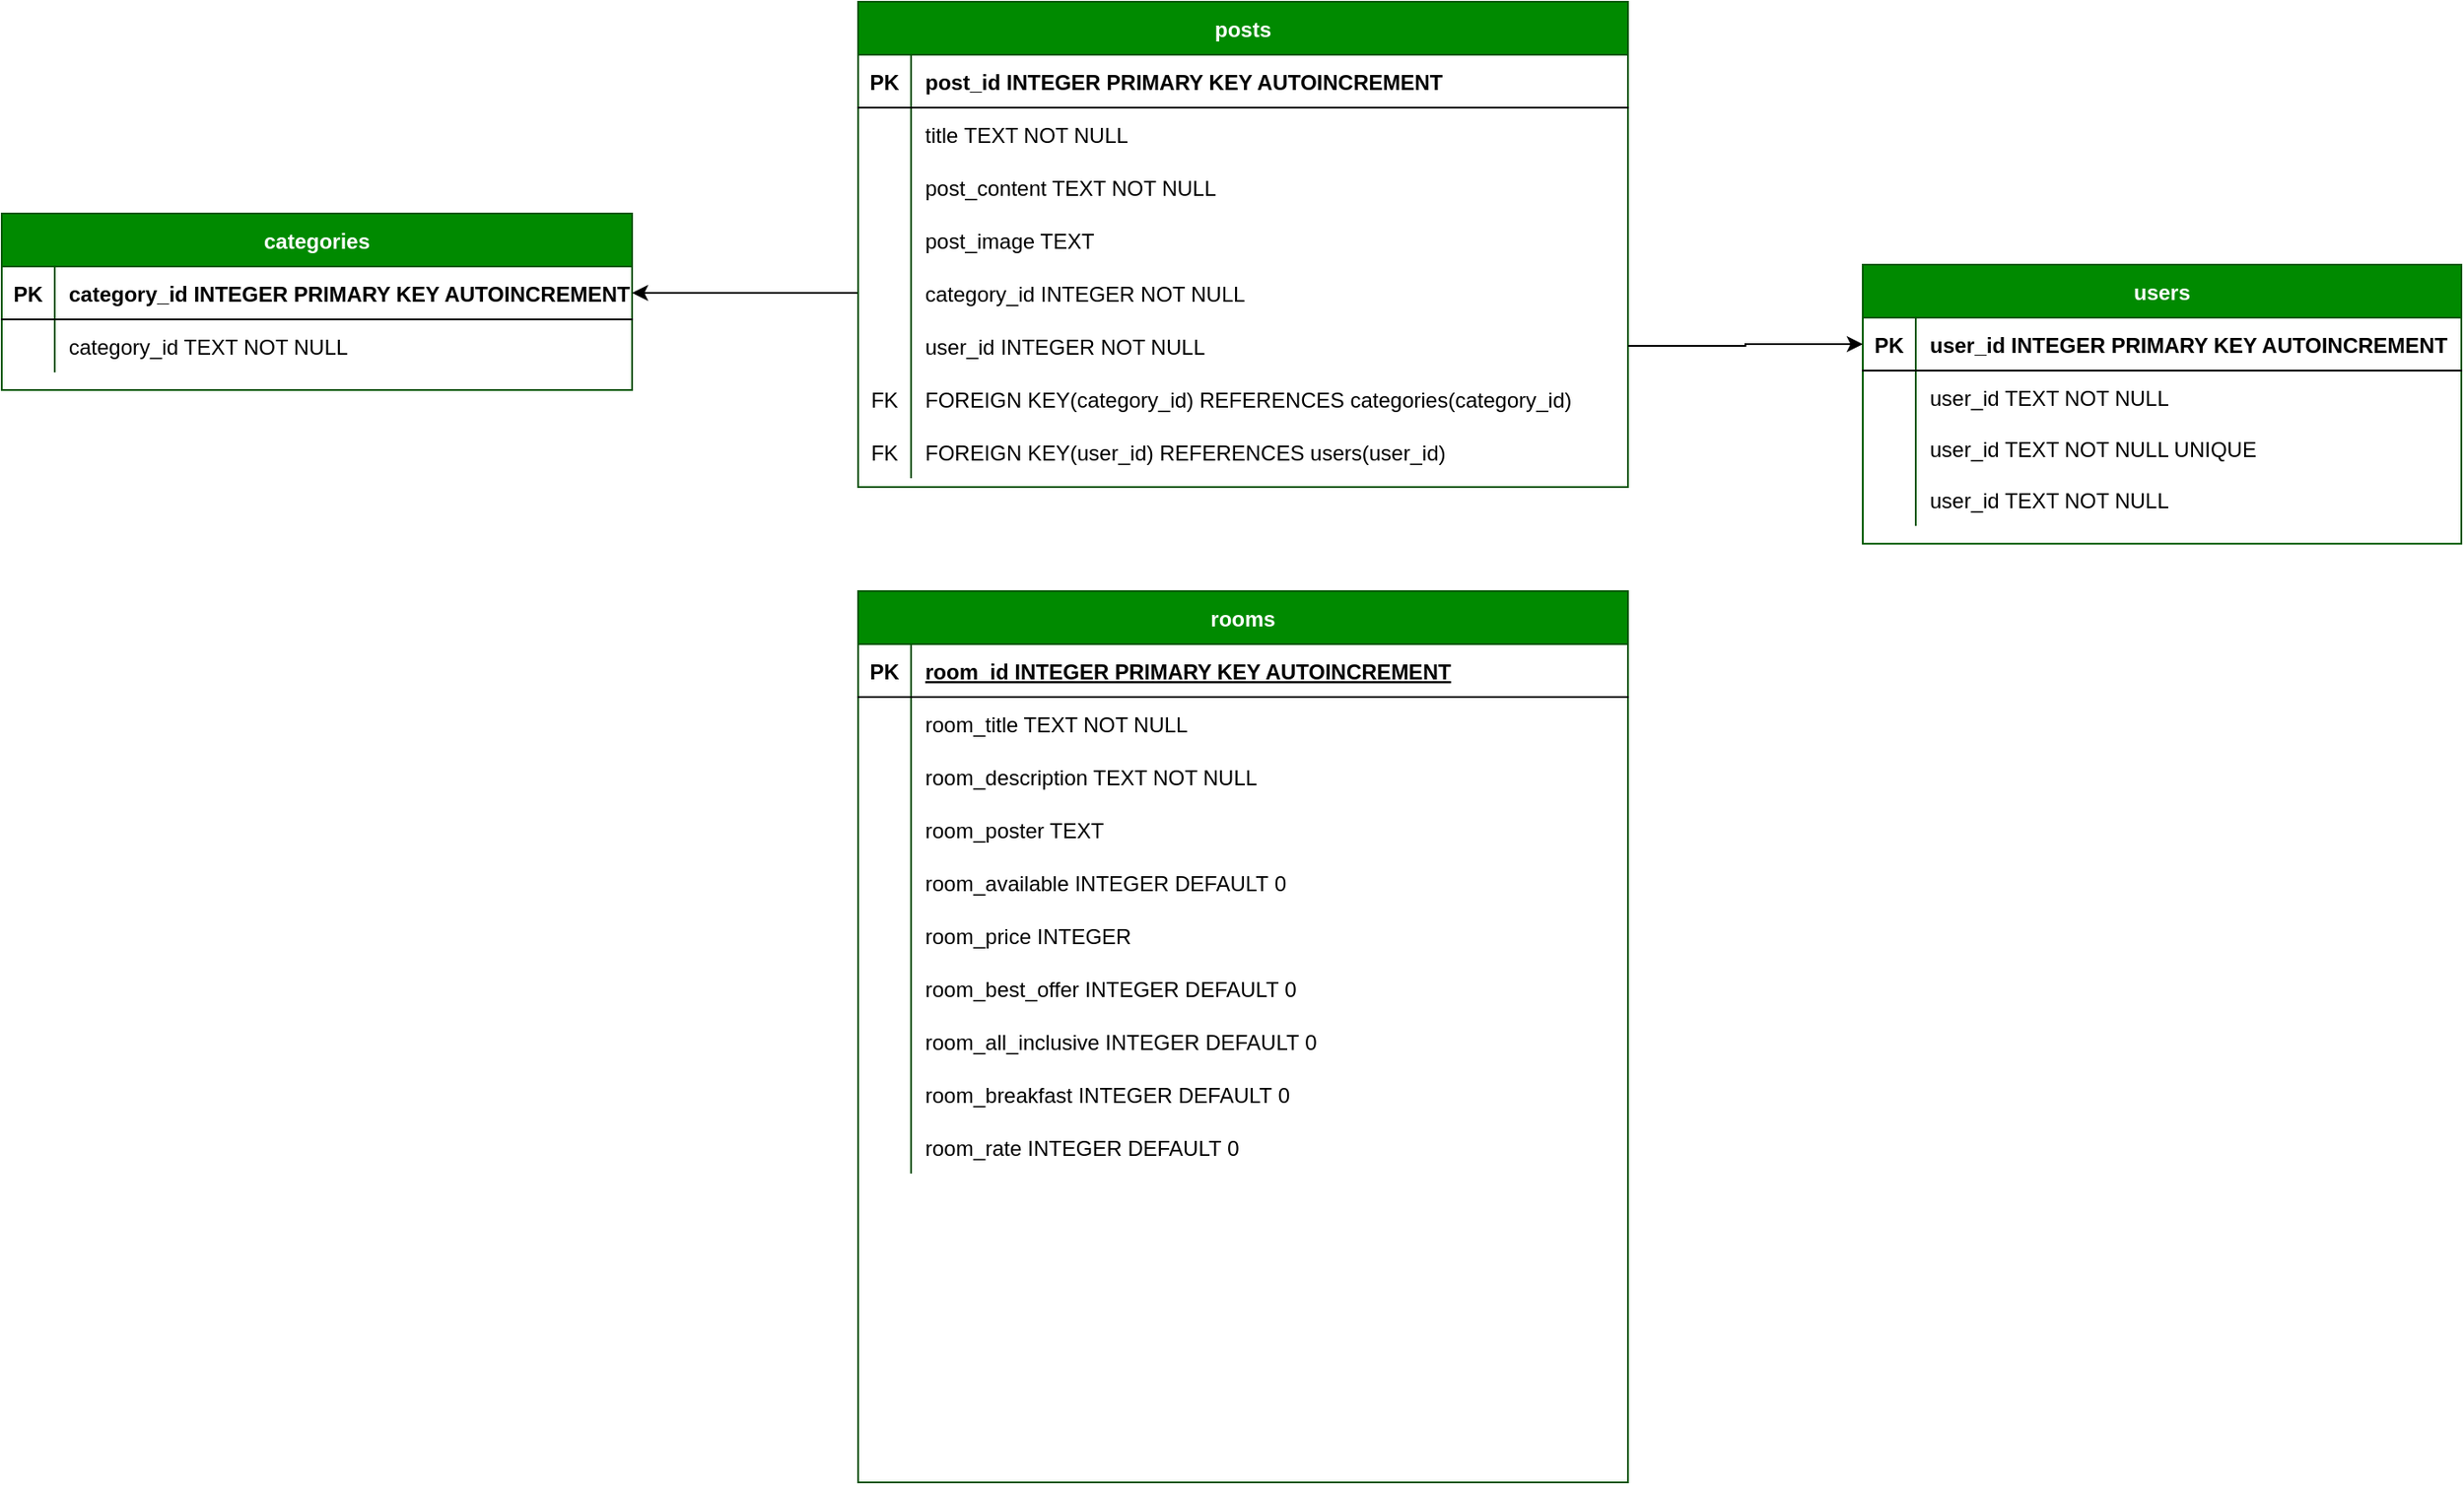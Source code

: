 <mxfile version="22.1.18" type="device">
  <diagram id="R2lEEEUBdFMjLlhIrx00" name="Page-1">
    <mxGraphModel dx="2056" dy="831" grid="0" gridSize="10" guides="1" tooltips="1" connect="1" arrows="1" fold="1" page="1" pageScale="1" pageWidth="850" pageHeight="1100" math="0" shadow="0" extFonts="Permanent Marker^https://fonts.googleapis.com/css?family=Permanent+Marker">
      <root>
        <mxCell id="0" />
        <mxCell id="1" parent="0" />
        <mxCell id="C-vyLk0tnHw3VtMMgP7b-2" value="users" style="shape=table;startSize=30;container=1;collapsible=1;childLayout=tableLayout;fixedRows=1;rowLines=0;fontStyle=1;align=center;resizeLast=1;fillColor=#008a00;fontColor=#ffffff;strokeColor=#005700;" parent="1" vertex="1">
          <mxGeometry x="469" y="197" width="339" height="158.156" as="geometry" />
        </mxCell>
        <mxCell id="C-vyLk0tnHw3VtMMgP7b-3" value="" style="shape=partialRectangle;collapsible=0;dropTarget=0;pointerEvents=0;fillColor=none;points=[[0,0.5],[1,0.5]];portConstraint=eastwest;top=0;left=0;right=0;bottom=1;" parent="C-vyLk0tnHw3VtMMgP7b-2" vertex="1">
          <mxGeometry y="30" width="339" height="30" as="geometry" />
        </mxCell>
        <mxCell id="C-vyLk0tnHw3VtMMgP7b-4" value="PK" style="shape=partialRectangle;overflow=hidden;connectable=0;fillColor=none;top=0;left=0;bottom=0;right=0;fontStyle=1;" parent="C-vyLk0tnHw3VtMMgP7b-3" vertex="1">
          <mxGeometry width="30" height="30" as="geometry">
            <mxRectangle width="30" height="30" as="alternateBounds" />
          </mxGeometry>
        </mxCell>
        <mxCell id="C-vyLk0tnHw3VtMMgP7b-5" value="user_id INTEGER PRIMARY KEY AUTOINCREMENT" style="shape=partialRectangle;overflow=hidden;connectable=0;fillColor=none;top=0;left=0;bottom=0;right=0;align=left;spacingLeft=6;fontStyle=1;" parent="C-vyLk0tnHw3VtMMgP7b-3" vertex="1">
          <mxGeometry x="30" width="309" height="30" as="geometry">
            <mxRectangle width="309" height="30" as="alternateBounds" />
          </mxGeometry>
        </mxCell>
        <mxCell id="C-vyLk0tnHw3VtMMgP7b-6" value="" style="shape=partialRectangle;collapsible=0;dropTarget=0;pointerEvents=0;fillColor=none;points=[[0,0.5],[1,0.5]];portConstraint=eastwest;top=0;left=0;right=0;bottom=0;" parent="C-vyLk0tnHw3VtMMgP7b-2" vertex="1">
          <mxGeometry y="60" width="339" height="30" as="geometry" />
        </mxCell>
        <mxCell id="C-vyLk0tnHw3VtMMgP7b-7" value="" style="shape=partialRectangle;overflow=hidden;connectable=0;fillColor=none;top=0;left=0;bottom=0;right=0;" parent="C-vyLk0tnHw3VtMMgP7b-6" vertex="1">
          <mxGeometry width="30" height="30" as="geometry">
            <mxRectangle width="30" height="30" as="alternateBounds" />
          </mxGeometry>
        </mxCell>
        <mxCell id="C-vyLk0tnHw3VtMMgP7b-8" value="user_id TEXT NOT NULL" style="shape=partialRectangle;overflow=hidden;connectable=0;fillColor=none;top=0;left=0;bottom=0;right=0;align=left;spacingLeft=6;" parent="C-vyLk0tnHw3VtMMgP7b-6" vertex="1">
          <mxGeometry x="30" width="309" height="30" as="geometry">
            <mxRectangle width="309" height="30" as="alternateBounds" />
          </mxGeometry>
        </mxCell>
        <mxCell id="C-vyLk0tnHw3VtMMgP7b-9" value="" style="shape=partialRectangle;collapsible=0;dropTarget=0;pointerEvents=0;fillColor=none;points=[[0,0.5],[1,0.5]];portConstraint=eastwest;top=0;left=0;right=0;bottom=0;" parent="C-vyLk0tnHw3VtMMgP7b-2" vertex="1">
          <mxGeometry y="90" width="339" height="28" as="geometry" />
        </mxCell>
        <mxCell id="C-vyLk0tnHw3VtMMgP7b-10" value="" style="shape=partialRectangle;overflow=hidden;connectable=0;fillColor=none;top=0;left=0;bottom=0;right=0;" parent="C-vyLk0tnHw3VtMMgP7b-9" vertex="1">
          <mxGeometry width="30" height="28" as="geometry">
            <mxRectangle width="30" height="28" as="alternateBounds" />
          </mxGeometry>
        </mxCell>
        <mxCell id="C-vyLk0tnHw3VtMMgP7b-11" value="user_id TEXT NOT NULL UNIQUE" style="shape=partialRectangle;overflow=hidden;connectable=0;fillColor=none;top=0;left=0;bottom=0;right=0;align=left;spacingLeft=6;" parent="C-vyLk0tnHw3VtMMgP7b-9" vertex="1">
          <mxGeometry x="30" width="309" height="28" as="geometry">
            <mxRectangle width="309" height="28" as="alternateBounds" />
          </mxGeometry>
        </mxCell>
        <mxCell id="NWnvJRT0RDqDapl0vBuN-9" value="" style="shape=partialRectangle;collapsible=0;dropTarget=0;pointerEvents=0;fillColor=none;points=[[0,0.5],[1,0.5]];portConstraint=eastwest;top=0;left=0;right=0;bottom=0;" parent="C-vyLk0tnHw3VtMMgP7b-2" vertex="1">
          <mxGeometry y="118" width="339" height="30" as="geometry" />
        </mxCell>
        <mxCell id="NWnvJRT0RDqDapl0vBuN-10" value="" style="shape=partialRectangle;overflow=hidden;connectable=0;fillColor=none;top=0;left=0;bottom=0;right=0;" parent="NWnvJRT0RDqDapl0vBuN-9" vertex="1">
          <mxGeometry width="30" height="30" as="geometry">
            <mxRectangle width="30" height="30" as="alternateBounds" />
          </mxGeometry>
        </mxCell>
        <mxCell id="NWnvJRT0RDqDapl0vBuN-11" value="user_id TEXT NOT NULL" style="shape=partialRectangle;overflow=hidden;connectable=0;fillColor=none;top=0;left=0;bottom=0;right=0;align=left;spacingLeft=6;" parent="NWnvJRT0RDqDapl0vBuN-9" vertex="1">
          <mxGeometry x="30" width="309" height="30" as="geometry">
            <mxRectangle width="309" height="30" as="alternateBounds" />
          </mxGeometry>
        </mxCell>
        <mxCell id="C-vyLk0tnHw3VtMMgP7b-13" value="categories" style="shape=table;startSize=30;container=1;collapsible=1;childLayout=tableLayout;fixedRows=1;rowLines=0;fontStyle=1;align=center;resizeLast=1;fillColor=#008a00;fontColor=#ffffff;strokeColor=#005700;" parent="1" vertex="1">
          <mxGeometry x="-585" y="168" width="357" height="100" as="geometry" />
        </mxCell>
        <mxCell id="C-vyLk0tnHw3VtMMgP7b-14" value="" style="shape=partialRectangle;collapsible=0;dropTarget=0;pointerEvents=0;fillColor=none;points=[[0,0.5],[1,0.5]];portConstraint=eastwest;top=0;left=0;right=0;bottom=1;" parent="C-vyLk0tnHw3VtMMgP7b-13" vertex="1">
          <mxGeometry y="30" width="357" height="30" as="geometry" />
        </mxCell>
        <mxCell id="C-vyLk0tnHw3VtMMgP7b-15" value="PK" style="shape=partialRectangle;overflow=hidden;connectable=0;fillColor=none;top=0;left=0;bottom=0;right=0;fontStyle=1;" parent="C-vyLk0tnHw3VtMMgP7b-14" vertex="1">
          <mxGeometry width="30" height="30" as="geometry">
            <mxRectangle width="30" height="30" as="alternateBounds" />
          </mxGeometry>
        </mxCell>
        <mxCell id="C-vyLk0tnHw3VtMMgP7b-16" value="category_id INTEGER PRIMARY KEY AUTOINCREMENT" style="shape=partialRectangle;overflow=hidden;connectable=0;fillColor=none;top=0;left=0;bottom=0;right=0;align=left;spacingLeft=6;fontStyle=1;" parent="C-vyLk0tnHw3VtMMgP7b-14" vertex="1">
          <mxGeometry x="30" width="327" height="30" as="geometry">
            <mxRectangle width="327" height="30" as="alternateBounds" />
          </mxGeometry>
        </mxCell>
        <mxCell id="C-vyLk0tnHw3VtMMgP7b-17" value="" style="shape=partialRectangle;collapsible=0;dropTarget=0;pointerEvents=0;fillColor=none;points=[[0,0.5],[1,0.5]];portConstraint=eastwest;top=0;left=0;right=0;bottom=0;" parent="C-vyLk0tnHw3VtMMgP7b-13" vertex="1">
          <mxGeometry y="60" width="357" height="30" as="geometry" />
        </mxCell>
        <mxCell id="C-vyLk0tnHw3VtMMgP7b-18" value="" style="shape=partialRectangle;overflow=hidden;connectable=0;fillColor=none;top=0;left=0;bottom=0;right=0;" parent="C-vyLk0tnHw3VtMMgP7b-17" vertex="1">
          <mxGeometry width="30" height="30" as="geometry">
            <mxRectangle width="30" height="30" as="alternateBounds" />
          </mxGeometry>
        </mxCell>
        <mxCell id="C-vyLk0tnHw3VtMMgP7b-19" value="category_id TEXT NOT NULL" style="shape=partialRectangle;overflow=hidden;connectable=0;fillColor=none;top=0;left=0;bottom=0;right=0;align=left;spacingLeft=6;" parent="C-vyLk0tnHw3VtMMgP7b-17" vertex="1">
          <mxGeometry x="30" width="327" height="30" as="geometry">
            <mxRectangle width="327" height="30" as="alternateBounds" />
          </mxGeometry>
        </mxCell>
        <mxCell id="NWnvJRT0RDqDapl0vBuN-41" style="edgeStyle=orthogonalEdgeStyle;rounded=0;orthogonalLoop=1;jettySize=auto;html=1;" parent="1" source="NWnvJRT0RDqDapl0vBuN-38" target="C-vyLk0tnHw3VtMMgP7b-14" edge="1">
          <mxGeometry relative="1" as="geometry" />
        </mxCell>
        <mxCell id="C-vyLk0tnHw3VtMMgP7b-23" value="posts" style="shape=table;startSize=30;container=1;collapsible=1;childLayout=tableLayout;fixedRows=1;rowLines=0;fontStyle=1;align=center;resizeLast=1;fillColor=#008a00;fontColor=#ffffff;strokeColor=#005700;" parent="1" vertex="1">
          <mxGeometry x="-100" y="48" width="436" height="275.0" as="geometry" />
        </mxCell>
        <mxCell id="C-vyLk0tnHw3VtMMgP7b-24" value="" style="shape=partialRectangle;collapsible=0;dropTarget=0;pointerEvents=0;fillColor=none;points=[[0,0.5],[1,0.5]];portConstraint=eastwest;top=0;left=0;right=0;bottom=1;" parent="C-vyLk0tnHw3VtMMgP7b-23" vertex="1">
          <mxGeometry y="30" width="436" height="30" as="geometry" />
        </mxCell>
        <mxCell id="C-vyLk0tnHw3VtMMgP7b-25" value="PK" style="shape=partialRectangle;overflow=hidden;connectable=0;fillColor=none;top=0;left=0;bottom=0;right=0;fontStyle=1;" parent="C-vyLk0tnHw3VtMMgP7b-24" vertex="1">
          <mxGeometry width="30" height="30" as="geometry">
            <mxRectangle width="30" height="30" as="alternateBounds" />
          </mxGeometry>
        </mxCell>
        <mxCell id="C-vyLk0tnHw3VtMMgP7b-26" value="post_id INTEGER PRIMARY KEY AUTOINCREMENT" style="shape=partialRectangle;overflow=hidden;connectable=0;fillColor=none;top=0;left=0;bottom=0;right=0;align=left;spacingLeft=6;fontStyle=1;" parent="C-vyLk0tnHw3VtMMgP7b-24" vertex="1">
          <mxGeometry x="30" width="406" height="30" as="geometry">
            <mxRectangle width="406" height="30" as="alternateBounds" />
          </mxGeometry>
        </mxCell>
        <mxCell id="C-vyLk0tnHw3VtMMgP7b-27" value="" style="shape=partialRectangle;collapsible=0;dropTarget=0;pointerEvents=0;fillColor=none;points=[[0,0.5],[1,0.5]];portConstraint=eastwest;top=0;left=0;right=0;bottom=0;" parent="C-vyLk0tnHw3VtMMgP7b-23" vertex="1">
          <mxGeometry y="60" width="436" height="30" as="geometry" />
        </mxCell>
        <mxCell id="C-vyLk0tnHw3VtMMgP7b-28" value="" style="shape=partialRectangle;overflow=hidden;connectable=0;fillColor=none;top=0;left=0;bottom=0;right=0;" parent="C-vyLk0tnHw3VtMMgP7b-27" vertex="1">
          <mxGeometry width="30" height="30" as="geometry">
            <mxRectangle width="30" height="30" as="alternateBounds" />
          </mxGeometry>
        </mxCell>
        <mxCell id="C-vyLk0tnHw3VtMMgP7b-29" value="title TEXT NOT NULL" style="shape=partialRectangle;overflow=hidden;connectable=0;fillColor=none;top=0;left=0;bottom=0;right=0;align=left;spacingLeft=6;" parent="C-vyLk0tnHw3VtMMgP7b-27" vertex="1">
          <mxGeometry x="30" width="406" height="30" as="geometry">
            <mxRectangle width="406" height="30" as="alternateBounds" />
          </mxGeometry>
        </mxCell>
        <mxCell id="NWnvJRT0RDqDapl0vBuN-13" value="" style="shape=partialRectangle;collapsible=0;dropTarget=0;pointerEvents=0;fillColor=none;points=[[0,0.5],[1,0.5]];portConstraint=eastwest;top=0;left=0;right=0;bottom=0;" parent="C-vyLk0tnHw3VtMMgP7b-23" vertex="1">
          <mxGeometry y="90" width="436" height="30" as="geometry" />
        </mxCell>
        <mxCell id="NWnvJRT0RDqDapl0vBuN-14" value="" style="shape=partialRectangle;overflow=hidden;connectable=0;fillColor=none;top=0;left=0;bottom=0;right=0;" parent="NWnvJRT0RDqDapl0vBuN-13" vertex="1">
          <mxGeometry width="30" height="30" as="geometry">
            <mxRectangle width="30" height="30" as="alternateBounds" />
          </mxGeometry>
        </mxCell>
        <mxCell id="NWnvJRT0RDqDapl0vBuN-15" value="post_content TEXT NOT NULL" style="shape=partialRectangle;overflow=hidden;connectable=0;fillColor=none;top=0;left=0;bottom=0;right=0;align=left;spacingLeft=6;" parent="NWnvJRT0RDqDapl0vBuN-13" vertex="1">
          <mxGeometry x="30" width="406" height="30" as="geometry">
            <mxRectangle width="406" height="30" as="alternateBounds" />
          </mxGeometry>
        </mxCell>
        <mxCell id="NWnvJRT0RDqDapl0vBuN-16" value="" style="shape=partialRectangle;collapsible=0;dropTarget=0;pointerEvents=0;fillColor=none;points=[[0,0.5],[1,0.5]];portConstraint=eastwest;top=0;left=0;right=0;bottom=0;" parent="C-vyLk0tnHw3VtMMgP7b-23" vertex="1">
          <mxGeometry y="120" width="436" height="30" as="geometry" />
        </mxCell>
        <mxCell id="NWnvJRT0RDqDapl0vBuN-17" value="" style="shape=partialRectangle;overflow=hidden;connectable=0;fillColor=none;top=0;left=0;bottom=0;right=0;" parent="NWnvJRT0RDqDapl0vBuN-16" vertex="1">
          <mxGeometry width="30" height="30" as="geometry">
            <mxRectangle width="30" height="30" as="alternateBounds" />
          </mxGeometry>
        </mxCell>
        <mxCell id="NWnvJRT0RDqDapl0vBuN-18" value="post_image TEXT" style="shape=partialRectangle;overflow=hidden;connectable=0;fillColor=none;top=0;left=0;bottom=0;right=0;align=left;spacingLeft=6;" parent="NWnvJRT0RDqDapl0vBuN-16" vertex="1">
          <mxGeometry x="30" width="406" height="30" as="geometry">
            <mxRectangle width="406" height="30" as="alternateBounds" />
          </mxGeometry>
        </mxCell>
        <mxCell id="NWnvJRT0RDqDapl0vBuN-38" value="" style="shape=partialRectangle;collapsible=0;dropTarget=0;pointerEvents=0;fillColor=none;points=[[0,0.5],[1,0.5]];portConstraint=eastwest;top=0;left=0;right=0;bottom=0;" parent="C-vyLk0tnHw3VtMMgP7b-23" vertex="1">
          <mxGeometry y="150" width="436" height="30" as="geometry" />
        </mxCell>
        <mxCell id="NWnvJRT0RDqDapl0vBuN-39" value="" style="shape=partialRectangle;overflow=hidden;connectable=0;fillColor=none;top=0;left=0;bottom=0;right=0;" parent="NWnvJRT0RDqDapl0vBuN-38" vertex="1">
          <mxGeometry width="30" height="30" as="geometry">
            <mxRectangle width="30" height="30" as="alternateBounds" />
          </mxGeometry>
        </mxCell>
        <mxCell id="NWnvJRT0RDqDapl0vBuN-40" value="category_id INTEGER NOT NULL" style="shape=partialRectangle;overflow=hidden;connectable=0;fillColor=none;top=0;left=0;bottom=0;right=0;align=left;spacingLeft=6;" parent="NWnvJRT0RDqDapl0vBuN-38" vertex="1">
          <mxGeometry x="30" width="406" height="30" as="geometry">
            <mxRectangle width="406" height="30" as="alternateBounds" />
          </mxGeometry>
        </mxCell>
        <mxCell id="NWnvJRT0RDqDapl0vBuN-22" value="" style="shape=partialRectangle;collapsible=0;dropTarget=0;pointerEvents=0;fillColor=none;points=[[0,0.5],[1,0.5]];portConstraint=eastwest;top=0;left=0;right=0;bottom=0;" parent="C-vyLk0tnHw3VtMMgP7b-23" vertex="1">
          <mxGeometry y="180" width="436" height="30" as="geometry" />
        </mxCell>
        <mxCell id="NWnvJRT0RDqDapl0vBuN-23" value="" style="shape=partialRectangle;overflow=hidden;connectable=0;fillColor=none;top=0;left=0;bottom=0;right=0;" parent="NWnvJRT0RDqDapl0vBuN-22" vertex="1">
          <mxGeometry width="30" height="30" as="geometry">
            <mxRectangle width="30" height="30" as="alternateBounds" />
          </mxGeometry>
        </mxCell>
        <mxCell id="NWnvJRT0RDqDapl0vBuN-24" value="user_id INTEGER NOT NULL" style="shape=partialRectangle;overflow=hidden;connectable=0;fillColor=none;top=0;left=0;bottom=0;right=0;align=left;spacingLeft=6;" parent="NWnvJRT0RDqDapl0vBuN-22" vertex="1">
          <mxGeometry x="30" width="406" height="30" as="geometry">
            <mxRectangle width="406" height="30" as="alternateBounds" />
          </mxGeometry>
        </mxCell>
        <mxCell id="NWnvJRT0RDqDapl0vBuN-25" value="" style="shape=partialRectangle;collapsible=0;dropTarget=0;pointerEvents=0;fillColor=none;points=[[0,0.5],[1,0.5]];portConstraint=eastwest;top=0;left=0;right=0;bottom=0;" parent="C-vyLk0tnHw3VtMMgP7b-23" vertex="1">
          <mxGeometry y="210" width="436" height="30" as="geometry" />
        </mxCell>
        <mxCell id="NWnvJRT0RDqDapl0vBuN-26" value="FK" style="shape=partialRectangle;overflow=hidden;connectable=0;fillColor=none;top=0;left=0;bottom=0;right=0;" parent="NWnvJRT0RDqDapl0vBuN-25" vertex="1">
          <mxGeometry width="30" height="30" as="geometry">
            <mxRectangle width="30" height="30" as="alternateBounds" />
          </mxGeometry>
        </mxCell>
        <mxCell id="NWnvJRT0RDqDapl0vBuN-27" value="FOREIGN KEY(category_id) REFERENCES categories(category_id)" style="shape=partialRectangle;overflow=hidden;connectable=0;fillColor=none;top=0;left=0;bottom=0;right=0;align=left;spacingLeft=6;" parent="NWnvJRT0RDqDapl0vBuN-25" vertex="1">
          <mxGeometry x="30" width="406" height="30" as="geometry">
            <mxRectangle width="406" height="30" as="alternateBounds" />
          </mxGeometry>
        </mxCell>
        <mxCell id="NWnvJRT0RDqDapl0vBuN-28" value="" style="shape=partialRectangle;collapsible=0;dropTarget=0;pointerEvents=0;fillColor=none;points=[[0,0.5],[1,0.5]];portConstraint=eastwest;top=0;left=0;right=0;bottom=0;" parent="C-vyLk0tnHw3VtMMgP7b-23" vertex="1">
          <mxGeometry y="240" width="436" height="30" as="geometry" />
        </mxCell>
        <mxCell id="NWnvJRT0RDqDapl0vBuN-29" value="FK" style="shape=partialRectangle;overflow=hidden;connectable=0;fillColor=none;top=0;left=0;bottom=0;right=0;" parent="NWnvJRT0RDqDapl0vBuN-28" vertex="1">
          <mxGeometry width="30" height="30" as="geometry">
            <mxRectangle width="30" height="30" as="alternateBounds" />
          </mxGeometry>
        </mxCell>
        <mxCell id="NWnvJRT0RDqDapl0vBuN-30" value="FOREIGN KEY(user_id) REFERENCES users(user_id)" style="shape=partialRectangle;overflow=hidden;connectable=0;fillColor=none;top=0;left=0;bottom=0;right=0;align=left;spacingLeft=6;" parent="NWnvJRT0RDqDapl0vBuN-28" vertex="1">
          <mxGeometry x="30" width="406" height="30" as="geometry">
            <mxRectangle width="406" height="30" as="alternateBounds" />
          </mxGeometry>
        </mxCell>
        <mxCell id="NWnvJRT0RDqDapl0vBuN-33" style="edgeStyle=orthogonalEdgeStyle;rounded=0;orthogonalLoop=1;jettySize=auto;html=1;entryX=0;entryY=0.5;entryDx=0;entryDy=0;" parent="1" source="NWnvJRT0RDqDapl0vBuN-22" target="C-vyLk0tnHw3VtMMgP7b-3" edge="1">
          <mxGeometry relative="1" as="geometry" />
        </mxCell>
        <mxCell id="NWnvJRT0RDqDapl0vBuN-1" value="rooms" style="shape=table;startSize=30;container=1;collapsible=1;childLayout=tableLayout;fixedRows=1;rowLines=0;fontStyle=1;align=center;resizeLast=1;fillColor=#008a00;fontColor=#ffffff;strokeColor=#005700;" parent="1" vertex="1">
          <mxGeometry x="-100" y="382" width="436" height="505" as="geometry" />
        </mxCell>
        <mxCell id="NWnvJRT0RDqDapl0vBuN-2" value="" style="shape=partialRectangle;collapsible=0;dropTarget=0;pointerEvents=0;fillColor=none;points=[[0,0.5],[1,0.5]];portConstraint=eastwest;top=0;left=0;right=0;bottom=1;" parent="NWnvJRT0RDqDapl0vBuN-1" vertex="1">
          <mxGeometry y="30" width="436" height="30" as="geometry" />
        </mxCell>
        <mxCell id="NWnvJRT0RDqDapl0vBuN-3" value="PK" style="shape=partialRectangle;overflow=hidden;connectable=0;fillColor=none;top=0;left=0;bottom=0;right=0;fontStyle=1;" parent="NWnvJRT0RDqDapl0vBuN-2" vertex="1">
          <mxGeometry width="30" height="30" as="geometry">
            <mxRectangle width="30" height="30" as="alternateBounds" />
          </mxGeometry>
        </mxCell>
        <mxCell id="NWnvJRT0RDqDapl0vBuN-4" value="room_id INTEGER PRIMARY KEY AUTOINCREMENT" style="shape=partialRectangle;overflow=hidden;connectable=0;fillColor=none;top=0;left=0;bottom=0;right=0;align=left;spacingLeft=6;fontStyle=5;" parent="NWnvJRT0RDqDapl0vBuN-2" vertex="1">
          <mxGeometry x="30" width="406" height="30" as="geometry">
            <mxRectangle width="406" height="30" as="alternateBounds" />
          </mxGeometry>
        </mxCell>
        <mxCell id="NWnvJRT0RDqDapl0vBuN-5" value="" style="shape=partialRectangle;collapsible=0;dropTarget=0;pointerEvents=0;fillColor=none;points=[[0,0.5],[1,0.5]];portConstraint=eastwest;top=0;left=0;right=0;bottom=0;" parent="NWnvJRT0RDqDapl0vBuN-1" vertex="1">
          <mxGeometry y="60" width="436" height="30" as="geometry" />
        </mxCell>
        <mxCell id="NWnvJRT0RDqDapl0vBuN-6" value="" style="shape=partialRectangle;overflow=hidden;connectable=0;fillColor=none;top=0;left=0;bottom=0;right=0;" parent="NWnvJRT0RDqDapl0vBuN-5" vertex="1">
          <mxGeometry width="30" height="30" as="geometry">
            <mxRectangle width="30" height="30" as="alternateBounds" />
          </mxGeometry>
        </mxCell>
        <mxCell id="NWnvJRT0RDqDapl0vBuN-7" value="room_title TEXT NOT NULL" style="shape=partialRectangle;overflow=hidden;connectable=0;fillColor=none;top=0;left=0;bottom=0;right=0;align=left;spacingLeft=6;" parent="NWnvJRT0RDqDapl0vBuN-5" vertex="1">
          <mxGeometry x="30" width="406" height="30" as="geometry">
            <mxRectangle width="406" height="30" as="alternateBounds" />
          </mxGeometry>
        </mxCell>
        <mxCell id="NWnvJRT0RDqDapl0vBuN-43" value="" style="shape=partialRectangle;collapsible=0;dropTarget=0;pointerEvents=0;fillColor=none;points=[[0,0.5],[1,0.5]];portConstraint=eastwest;top=0;left=0;right=0;bottom=0;" parent="NWnvJRT0RDqDapl0vBuN-1" vertex="1">
          <mxGeometry y="90" width="436" height="30" as="geometry" />
        </mxCell>
        <mxCell id="NWnvJRT0RDqDapl0vBuN-44" value="" style="shape=partialRectangle;overflow=hidden;connectable=0;fillColor=none;top=0;left=0;bottom=0;right=0;" parent="NWnvJRT0RDqDapl0vBuN-43" vertex="1">
          <mxGeometry width="30" height="30" as="geometry">
            <mxRectangle width="30" height="30" as="alternateBounds" />
          </mxGeometry>
        </mxCell>
        <mxCell id="NWnvJRT0RDqDapl0vBuN-45" value="room_description TEXT NOT NULL" style="shape=partialRectangle;overflow=hidden;connectable=0;fillColor=none;top=0;left=0;bottom=0;right=0;align=left;spacingLeft=6;" parent="NWnvJRT0RDqDapl0vBuN-43" vertex="1">
          <mxGeometry x="30" width="406" height="30" as="geometry">
            <mxRectangle width="406" height="30" as="alternateBounds" />
          </mxGeometry>
        </mxCell>
        <mxCell id="NWnvJRT0RDqDapl0vBuN-46" value="" style="shape=partialRectangle;collapsible=0;dropTarget=0;pointerEvents=0;fillColor=none;points=[[0,0.5],[1,0.5]];portConstraint=eastwest;top=0;left=0;right=0;bottom=0;" parent="NWnvJRT0RDqDapl0vBuN-1" vertex="1">
          <mxGeometry y="120" width="436" height="30" as="geometry" />
        </mxCell>
        <mxCell id="NWnvJRT0RDqDapl0vBuN-47" value="" style="shape=partialRectangle;overflow=hidden;connectable=0;fillColor=none;top=0;left=0;bottom=0;right=0;" parent="NWnvJRT0RDqDapl0vBuN-46" vertex="1">
          <mxGeometry width="30" height="30" as="geometry">
            <mxRectangle width="30" height="30" as="alternateBounds" />
          </mxGeometry>
        </mxCell>
        <mxCell id="NWnvJRT0RDqDapl0vBuN-48" value="room_poster TEXT" style="shape=partialRectangle;overflow=hidden;connectable=0;fillColor=none;top=0;left=0;bottom=0;right=0;align=left;spacingLeft=6;" parent="NWnvJRT0RDqDapl0vBuN-46" vertex="1">
          <mxGeometry x="30" width="406" height="30" as="geometry">
            <mxRectangle width="406" height="30" as="alternateBounds" />
          </mxGeometry>
        </mxCell>
        <mxCell id="NWnvJRT0RDqDapl0vBuN-49" value="" style="shape=partialRectangle;collapsible=0;dropTarget=0;pointerEvents=0;fillColor=none;points=[[0,0.5],[1,0.5]];portConstraint=eastwest;top=0;left=0;right=0;bottom=0;" parent="NWnvJRT0RDqDapl0vBuN-1" vertex="1">
          <mxGeometry y="150" width="436" height="30" as="geometry" />
        </mxCell>
        <mxCell id="NWnvJRT0RDqDapl0vBuN-50" value="" style="shape=partialRectangle;overflow=hidden;connectable=0;fillColor=none;top=0;left=0;bottom=0;right=0;" parent="NWnvJRT0RDqDapl0vBuN-49" vertex="1">
          <mxGeometry width="30" height="30" as="geometry">
            <mxRectangle width="30" height="30" as="alternateBounds" />
          </mxGeometry>
        </mxCell>
        <mxCell id="NWnvJRT0RDqDapl0vBuN-51" value="room_available INTEGER DEFAULT 0" style="shape=partialRectangle;overflow=hidden;connectable=0;fillColor=none;top=0;left=0;bottom=0;right=0;align=left;spacingLeft=6;" parent="NWnvJRT0RDqDapl0vBuN-49" vertex="1">
          <mxGeometry x="30" width="406" height="30" as="geometry">
            <mxRectangle width="406" height="30" as="alternateBounds" />
          </mxGeometry>
        </mxCell>
        <mxCell id="NWnvJRT0RDqDapl0vBuN-52" value="" style="shape=partialRectangle;collapsible=0;dropTarget=0;pointerEvents=0;fillColor=none;points=[[0,0.5],[1,0.5]];portConstraint=eastwest;top=0;left=0;right=0;bottom=0;" parent="NWnvJRT0RDqDapl0vBuN-1" vertex="1">
          <mxGeometry y="180" width="436" height="30" as="geometry" />
        </mxCell>
        <mxCell id="NWnvJRT0RDqDapl0vBuN-53" value="" style="shape=partialRectangle;overflow=hidden;connectable=0;fillColor=none;top=0;left=0;bottom=0;right=0;" parent="NWnvJRT0RDqDapl0vBuN-52" vertex="1">
          <mxGeometry width="30" height="30" as="geometry">
            <mxRectangle width="30" height="30" as="alternateBounds" />
          </mxGeometry>
        </mxCell>
        <mxCell id="NWnvJRT0RDqDapl0vBuN-54" value="room_price INTEGER" style="shape=partialRectangle;overflow=hidden;connectable=0;fillColor=none;top=0;left=0;bottom=0;right=0;align=left;spacingLeft=6;" parent="NWnvJRT0RDqDapl0vBuN-52" vertex="1">
          <mxGeometry x="30" width="406" height="30" as="geometry">
            <mxRectangle width="406" height="30" as="alternateBounds" />
          </mxGeometry>
        </mxCell>
        <mxCell id="NWnvJRT0RDqDapl0vBuN-55" value="" style="shape=partialRectangle;collapsible=0;dropTarget=0;pointerEvents=0;fillColor=none;points=[[0,0.5],[1,0.5]];portConstraint=eastwest;top=0;left=0;right=0;bottom=0;" parent="NWnvJRT0RDqDapl0vBuN-1" vertex="1">
          <mxGeometry y="210" width="436" height="30" as="geometry" />
        </mxCell>
        <mxCell id="NWnvJRT0RDqDapl0vBuN-56" value="" style="shape=partialRectangle;overflow=hidden;connectable=0;fillColor=none;top=0;left=0;bottom=0;right=0;" parent="NWnvJRT0RDqDapl0vBuN-55" vertex="1">
          <mxGeometry width="30" height="30" as="geometry">
            <mxRectangle width="30" height="30" as="alternateBounds" />
          </mxGeometry>
        </mxCell>
        <mxCell id="NWnvJRT0RDqDapl0vBuN-57" value="room_best_offer INTEGER DEFAULT 0" style="shape=partialRectangle;overflow=hidden;connectable=0;fillColor=none;top=0;left=0;bottom=0;right=0;align=left;spacingLeft=6;" parent="NWnvJRT0RDqDapl0vBuN-55" vertex="1">
          <mxGeometry x="30" width="406" height="30" as="geometry">
            <mxRectangle width="406" height="30" as="alternateBounds" />
          </mxGeometry>
        </mxCell>
        <mxCell id="NWnvJRT0RDqDapl0vBuN-58" value="" style="shape=partialRectangle;collapsible=0;dropTarget=0;pointerEvents=0;fillColor=none;points=[[0,0.5],[1,0.5]];portConstraint=eastwest;top=0;left=0;right=0;bottom=0;" parent="NWnvJRT0RDqDapl0vBuN-1" vertex="1">
          <mxGeometry y="240" width="436" height="30" as="geometry" />
        </mxCell>
        <mxCell id="NWnvJRT0RDqDapl0vBuN-59" value="" style="shape=partialRectangle;overflow=hidden;connectable=0;fillColor=none;top=0;left=0;bottom=0;right=0;" parent="NWnvJRT0RDqDapl0vBuN-58" vertex="1">
          <mxGeometry width="30" height="30" as="geometry">
            <mxRectangle width="30" height="30" as="alternateBounds" />
          </mxGeometry>
        </mxCell>
        <mxCell id="NWnvJRT0RDqDapl0vBuN-60" value="room_all_inclusive INTEGER DEFAULT 0" style="shape=partialRectangle;overflow=hidden;connectable=0;fillColor=none;top=0;left=0;bottom=0;right=0;align=left;spacingLeft=6;" parent="NWnvJRT0RDqDapl0vBuN-58" vertex="1">
          <mxGeometry x="30" width="406" height="30" as="geometry">
            <mxRectangle width="406" height="30" as="alternateBounds" />
          </mxGeometry>
        </mxCell>
        <mxCell id="NWnvJRT0RDqDapl0vBuN-61" value="" style="shape=partialRectangle;collapsible=0;dropTarget=0;pointerEvents=0;fillColor=none;points=[[0,0.5],[1,0.5]];portConstraint=eastwest;top=0;left=0;right=0;bottom=0;" parent="NWnvJRT0RDqDapl0vBuN-1" vertex="1">
          <mxGeometry y="270" width="436" height="30" as="geometry" />
        </mxCell>
        <mxCell id="NWnvJRT0RDqDapl0vBuN-62" value="" style="shape=partialRectangle;overflow=hidden;connectable=0;fillColor=none;top=0;left=0;bottom=0;right=0;" parent="NWnvJRT0RDqDapl0vBuN-61" vertex="1">
          <mxGeometry width="30" height="30" as="geometry">
            <mxRectangle width="30" height="30" as="alternateBounds" />
          </mxGeometry>
        </mxCell>
        <mxCell id="NWnvJRT0RDqDapl0vBuN-63" value="room_breakfast INTEGER DEFAULT 0" style="shape=partialRectangle;overflow=hidden;connectable=0;fillColor=none;top=0;left=0;bottom=0;right=0;align=left;spacingLeft=6;" parent="NWnvJRT0RDqDapl0vBuN-61" vertex="1">
          <mxGeometry x="30" width="406" height="30" as="geometry">
            <mxRectangle width="406" height="30" as="alternateBounds" />
          </mxGeometry>
        </mxCell>
        <mxCell id="NWnvJRT0RDqDapl0vBuN-67" value="" style="shape=partialRectangle;collapsible=0;dropTarget=0;pointerEvents=0;fillColor=none;points=[[0,0.5],[1,0.5]];portConstraint=eastwest;top=0;left=0;right=0;bottom=0;" parent="NWnvJRT0RDqDapl0vBuN-1" vertex="1">
          <mxGeometry y="300" width="436" height="30" as="geometry" />
        </mxCell>
        <mxCell id="NWnvJRT0RDqDapl0vBuN-68" value="" style="shape=partialRectangle;overflow=hidden;connectable=0;fillColor=none;top=0;left=0;bottom=0;right=0;" parent="NWnvJRT0RDqDapl0vBuN-67" vertex="1">
          <mxGeometry width="30" height="30" as="geometry">
            <mxRectangle width="30" height="30" as="alternateBounds" />
          </mxGeometry>
        </mxCell>
        <mxCell id="NWnvJRT0RDqDapl0vBuN-69" value="room_rate INTEGER DEFAULT 0" style="shape=partialRectangle;overflow=hidden;connectable=0;fillColor=none;top=0;left=0;bottom=0;right=0;align=left;spacingLeft=6;" parent="NWnvJRT0RDqDapl0vBuN-67" vertex="1">
          <mxGeometry x="30" width="406" height="30" as="geometry">
            <mxRectangle width="406" height="30" as="alternateBounds" />
          </mxGeometry>
        </mxCell>
      </root>
    </mxGraphModel>
  </diagram>
</mxfile>

